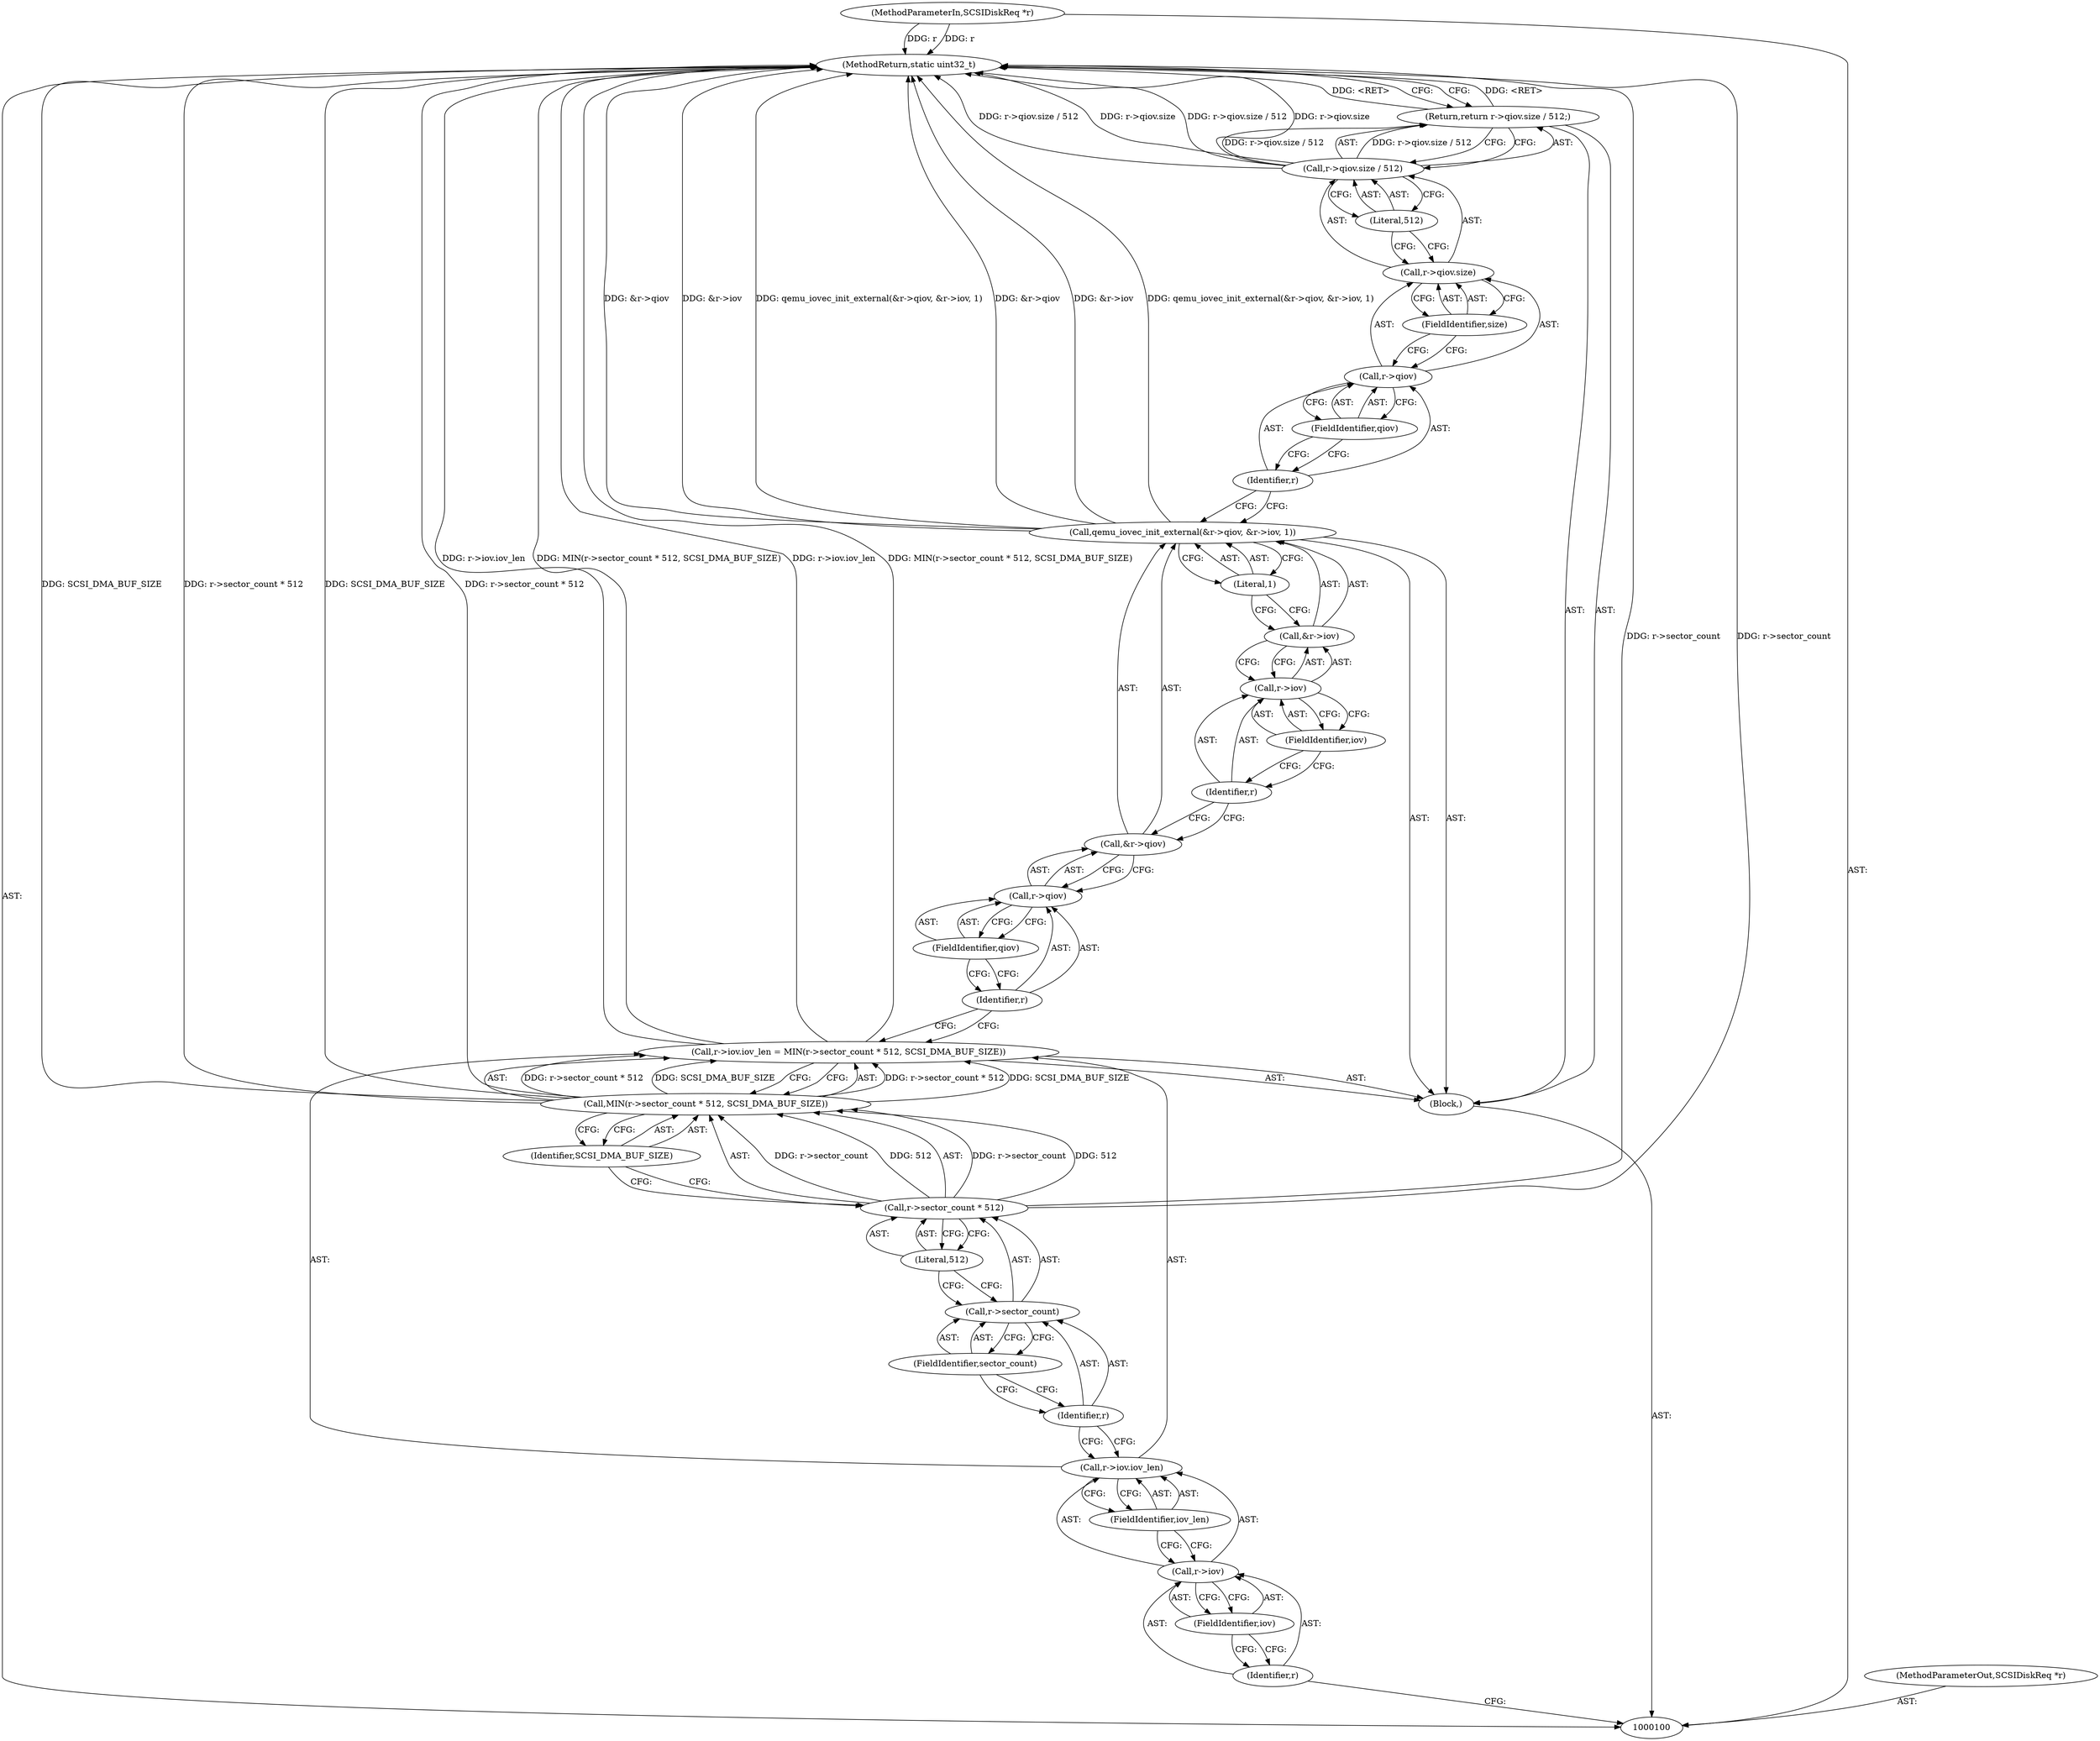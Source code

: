 digraph "1_qemu_7285477ab11831b1cf56e45878a89170dd06d9b9_2" {
"1000134" [label="(MethodReturn,static uint32_t)"];
"1000101" [label="(MethodParameterIn,SCSIDiskReq *r)"];
"1000181" [label="(MethodParameterOut,SCSIDiskReq *r)"];
"1000102" [label="(Block,)"];
"1000108" [label="(FieldIdentifier,iov_len)"];
"1000109" [label="(Call,MIN(r->sector_count * 512, SCSI_DMA_BUF_SIZE))"];
"1000110" [label="(Call,r->sector_count * 512)"];
"1000111" [label="(Call,r->sector_count)"];
"1000112" [label="(Identifier,r)"];
"1000113" [label="(FieldIdentifier,sector_count)"];
"1000103" [label="(Call,r->iov.iov_len = MIN(r->sector_count * 512, SCSI_DMA_BUF_SIZE))"];
"1000104" [label="(Call,r->iov.iov_len)"];
"1000105" [label="(Call,r->iov)"];
"1000106" [label="(Identifier,r)"];
"1000114" [label="(Literal,512)"];
"1000115" [label="(Identifier,SCSI_DMA_BUF_SIZE)"];
"1000107" [label="(FieldIdentifier,iov)"];
"1000117" [label="(Call,&r->qiov)"];
"1000118" [label="(Call,r->qiov)"];
"1000119" [label="(Identifier,r)"];
"1000120" [label="(FieldIdentifier,qiov)"];
"1000121" [label="(Call,&r->iov)"];
"1000122" [label="(Call,r->iov)"];
"1000123" [label="(Identifier,r)"];
"1000124" [label="(FieldIdentifier,iov)"];
"1000125" [label="(Literal,1)"];
"1000116" [label="(Call,qemu_iovec_init_external(&r->qiov, &r->iov, 1))"];
"1000127" [label="(Call,r->qiov.size / 512)"];
"1000128" [label="(Call,r->qiov.size)"];
"1000129" [label="(Call,r->qiov)"];
"1000130" [label="(Identifier,r)"];
"1000131" [label="(FieldIdentifier,qiov)"];
"1000132" [label="(FieldIdentifier,size)"];
"1000133" [label="(Literal,512)"];
"1000126" [label="(Return,return r->qiov.size / 512;)"];
"1000134" -> "1000100"  [label="AST: "];
"1000134" -> "1000126"  [label="CFG: "];
"1000116" -> "1000134"  [label="DDG: &r->qiov"];
"1000116" -> "1000134"  [label="DDG: &r->iov"];
"1000116" -> "1000134"  [label="DDG: qemu_iovec_init_external(&r->qiov, &r->iov, 1)"];
"1000103" -> "1000134"  [label="DDG: r->iov.iov_len"];
"1000103" -> "1000134"  [label="DDG: MIN(r->sector_count * 512, SCSI_DMA_BUF_SIZE)"];
"1000127" -> "1000134"  [label="DDG: r->qiov.size / 512"];
"1000127" -> "1000134"  [label="DDG: r->qiov.size"];
"1000109" -> "1000134"  [label="DDG: SCSI_DMA_BUF_SIZE"];
"1000109" -> "1000134"  [label="DDG: r->sector_count * 512"];
"1000101" -> "1000134"  [label="DDG: r"];
"1000110" -> "1000134"  [label="DDG: r->sector_count"];
"1000126" -> "1000134"  [label="DDG: <RET>"];
"1000101" -> "1000100"  [label="AST: "];
"1000101" -> "1000134"  [label="DDG: r"];
"1000181" -> "1000100"  [label="AST: "];
"1000102" -> "1000100"  [label="AST: "];
"1000103" -> "1000102"  [label="AST: "];
"1000116" -> "1000102"  [label="AST: "];
"1000126" -> "1000102"  [label="AST: "];
"1000108" -> "1000104"  [label="AST: "];
"1000108" -> "1000105"  [label="CFG: "];
"1000104" -> "1000108"  [label="CFG: "];
"1000109" -> "1000103"  [label="AST: "];
"1000109" -> "1000115"  [label="CFG: "];
"1000110" -> "1000109"  [label="AST: "];
"1000115" -> "1000109"  [label="AST: "];
"1000103" -> "1000109"  [label="CFG: "];
"1000109" -> "1000134"  [label="DDG: SCSI_DMA_BUF_SIZE"];
"1000109" -> "1000134"  [label="DDG: r->sector_count * 512"];
"1000109" -> "1000103"  [label="DDG: r->sector_count * 512"];
"1000109" -> "1000103"  [label="DDG: SCSI_DMA_BUF_SIZE"];
"1000110" -> "1000109"  [label="DDG: r->sector_count"];
"1000110" -> "1000109"  [label="DDG: 512"];
"1000110" -> "1000109"  [label="AST: "];
"1000110" -> "1000114"  [label="CFG: "];
"1000111" -> "1000110"  [label="AST: "];
"1000114" -> "1000110"  [label="AST: "];
"1000115" -> "1000110"  [label="CFG: "];
"1000110" -> "1000134"  [label="DDG: r->sector_count"];
"1000110" -> "1000109"  [label="DDG: r->sector_count"];
"1000110" -> "1000109"  [label="DDG: 512"];
"1000111" -> "1000110"  [label="AST: "];
"1000111" -> "1000113"  [label="CFG: "];
"1000112" -> "1000111"  [label="AST: "];
"1000113" -> "1000111"  [label="AST: "];
"1000114" -> "1000111"  [label="CFG: "];
"1000112" -> "1000111"  [label="AST: "];
"1000112" -> "1000104"  [label="CFG: "];
"1000113" -> "1000112"  [label="CFG: "];
"1000113" -> "1000111"  [label="AST: "];
"1000113" -> "1000112"  [label="CFG: "];
"1000111" -> "1000113"  [label="CFG: "];
"1000103" -> "1000102"  [label="AST: "];
"1000103" -> "1000109"  [label="CFG: "];
"1000104" -> "1000103"  [label="AST: "];
"1000109" -> "1000103"  [label="AST: "];
"1000119" -> "1000103"  [label="CFG: "];
"1000103" -> "1000134"  [label="DDG: r->iov.iov_len"];
"1000103" -> "1000134"  [label="DDG: MIN(r->sector_count * 512, SCSI_DMA_BUF_SIZE)"];
"1000109" -> "1000103"  [label="DDG: r->sector_count * 512"];
"1000109" -> "1000103"  [label="DDG: SCSI_DMA_BUF_SIZE"];
"1000104" -> "1000103"  [label="AST: "];
"1000104" -> "1000108"  [label="CFG: "];
"1000105" -> "1000104"  [label="AST: "];
"1000108" -> "1000104"  [label="AST: "];
"1000112" -> "1000104"  [label="CFG: "];
"1000105" -> "1000104"  [label="AST: "];
"1000105" -> "1000107"  [label="CFG: "];
"1000106" -> "1000105"  [label="AST: "];
"1000107" -> "1000105"  [label="AST: "];
"1000108" -> "1000105"  [label="CFG: "];
"1000106" -> "1000105"  [label="AST: "];
"1000106" -> "1000100"  [label="CFG: "];
"1000107" -> "1000106"  [label="CFG: "];
"1000114" -> "1000110"  [label="AST: "];
"1000114" -> "1000111"  [label="CFG: "];
"1000110" -> "1000114"  [label="CFG: "];
"1000115" -> "1000109"  [label="AST: "];
"1000115" -> "1000110"  [label="CFG: "];
"1000109" -> "1000115"  [label="CFG: "];
"1000107" -> "1000105"  [label="AST: "];
"1000107" -> "1000106"  [label="CFG: "];
"1000105" -> "1000107"  [label="CFG: "];
"1000117" -> "1000116"  [label="AST: "];
"1000117" -> "1000118"  [label="CFG: "];
"1000118" -> "1000117"  [label="AST: "];
"1000123" -> "1000117"  [label="CFG: "];
"1000118" -> "1000117"  [label="AST: "];
"1000118" -> "1000120"  [label="CFG: "];
"1000119" -> "1000118"  [label="AST: "];
"1000120" -> "1000118"  [label="AST: "];
"1000117" -> "1000118"  [label="CFG: "];
"1000119" -> "1000118"  [label="AST: "];
"1000119" -> "1000103"  [label="CFG: "];
"1000120" -> "1000119"  [label="CFG: "];
"1000120" -> "1000118"  [label="AST: "];
"1000120" -> "1000119"  [label="CFG: "];
"1000118" -> "1000120"  [label="CFG: "];
"1000121" -> "1000116"  [label="AST: "];
"1000121" -> "1000122"  [label="CFG: "];
"1000122" -> "1000121"  [label="AST: "];
"1000125" -> "1000121"  [label="CFG: "];
"1000122" -> "1000121"  [label="AST: "];
"1000122" -> "1000124"  [label="CFG: "];
"1000123" -> "1000122"  [label="AST: "];
"1000124" -> "1000122"  [label="AST: "];
"1000121" -> "1000122"  [label="CFG: "];
"1000123" -> "1000122"  [label="AST: "];
"1000123" -> "1000117"  [label="CFG: "];
"1000124" -> "1000123"  [label="CFG: "];
"1000124" -> "1000122"  [label="AST: "];
"1000124" -> "1000123"  [label="CFG: "];
"1000122" -> "1000124"  [label="CFG: "];
"1000125" -> "1000116"  [label="AST: "];
"1000125" -> "1000121"  [label="CFG: "];
"1000116" -> "1000125"  [label="CFG: "];
"1000116" -> "1000102"  [label="AST: "];
"1000116" -> "1000125"  [label="CFG: "];
"1000117" -> "1000116"  [label="AST: "];
"1000121" -> "1000116"  [label="AST: "];
"1000125" -> "1000116"  [label="AST: "];
"1000130" -> "1000116"  [label="CFG: "];
"1000116" -> "1000134"  [label="DDG: &r->qiov"];
"1000116" -> "1000134"  [label="DDG: &r->iov"];
"1000116" -> "1000134"  [label="DDG: qemu_iovec_init_external(&r->qiov, &r->iov, 1)"];
"1000127" -> "1000126"  [label="AST: "];
"1000127" -> "1000133"  [label="CFG: "];
"1000128" -> "1000127"  [label="AST: "];
"1000133" -> "1000127"  [label="AST: "];
"1000126" -> "1000127"  [label="CFG: "];
"1000127" -> "1000134"  [label="DDG: r->qiov.size / 512"];
"1000127" -> "1000134"  [label="DDG: r->qiov.size"];
"1000127" -> "1000126"  [label="DDG: r->qiov.size / 512"];
"1000128" -> "1000127"  [label="AST: "];
"1000128" -> "1000132"  [label="CFG: "];
"1000129" -> "1000128"  [label="AST: "];
"1000132" -> "1000128"  [label="AST: "];
"1000133" -> "1000128"  [label="CFG: "];
"1000129" -> "1000128"  [label="AST: "];
"1000129" -> "1000131"  [label="CFG: "];
"1000130" -> "1000129"  [label="AST: "];
"1000131" -> "1000129"  [label="AST: "];
"1000132" -> "1000129"  [label="CFG: "];
"1000130" -> "1000129"  [label="AST: "];
"1000130" -> "1000116"  [label="CFG: "];
"1000131" -> "1000130"  [label="CFG: "];
"1000131" -> "1000129"  [label="AST: "];
"1000131" -> "1000130"  [label="CFG: "];
"1000129" -> "1000131"  [label="CFG: "];
"1000132" -> "1000128"  [label="AST: "];
"1000132" -> "1000129"  [label="CFG: "];
"1000128" -> "1000132"  [label="CFG: "];
"1000133" -> "1000127"  [label="AST: "];
"1000133" -> "1000128"  [label="CFG: "];
"1000127" -> "1000133"  [label="CFG: "];
"1000126" -> "1000102"  [label="AST: "];
"1000126" -> "1000127"  [label="CFG: "];
"1000127" -> "1000126"  [label="AST: "];
"1000134" -> "1000126"  [label="CFG: "];
"1000126" -> "1000134"  [label="DDG: <RET>"];
"1000127" -> "1000126"  [label="DDG: r->qiov.size / 512"];
}
